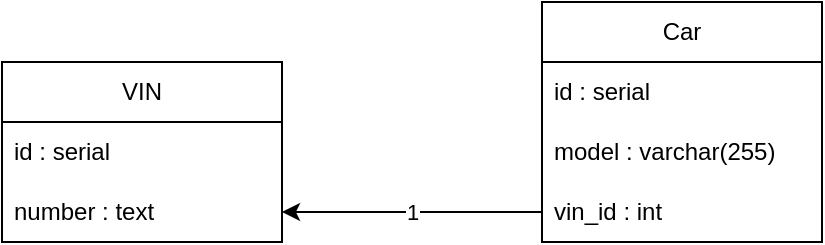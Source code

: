<mxfile version="22.1.22" type="embed">
  <diagram id="C5RBs43oDa-KdzZeNtuy" name="Page-1">
    <mxGraphModel dx="484" dy="277" grid="1" gridSize="10" guides="1" tooltips="1" connect="1" arrows="1" fold="1" page="1" pageScale="1" pageWidth="827" pageHeight="1169" math="0" shadow="0">
      <root>
        <mxCell id="WIyWlLk6GJQsqaUBKTNV-0" />
        <mxCell id="WIyWlLk6GJQsqaUBKTNV-1" parent="WIyWlLk6GJQsqaUBKTNV-0" />
        <mxCell id="LQAXHDSxu1agAO1cO7lD-0" value="Car" style="swimlane;fontStyle=0;childLayout=stackLayout;horizontal=1;startSize=30;horizontalStack=0;resizeParent=1;resizeParentMax=0;resizeLast=0;collapsible=1;marginBottom=0;whiteSpace=wrap;html=1;" parent="WIyWlLk6GJQsqaUBKTNV-1" vertex="1">
          <mxGeometry x="530" y="220" width="140" height="120" as="geometry" />
        </mxCell>
        <mxCell id="LQAXHDSxu1agAO1cO7lD-1" value="id : serial" style="text;strokeColor=none;fillColor=none;align=left;verticalAlign=middle;spacingLeft=4;spacingRight=4;overflow=hidden;points=[[0,0.5],[1,0.5]];portConstraint=eastwest;rotatable=0;whiteSpace=wrap;html=1;" parent="LQAXHDSxu1agAO1cO7lD-0" vertex="1">
          <mxGeometry y="30" width="140" height="30" as="geometry" />
        </mxCell>
        <mxCell id="LQAXHDSxu1agAO1cO7lD-2" value="model : varchar(255)" style="text;strokeColor=none;fillColor=none;align=left;verticalAlign=middle;spacingLeft=4;spacingRight=4;overflow=hidden;points=[[0,0.5],[1,0.5]];portConstraint=eastwest;rotatable=0;whiteSpace=wrap;html=1;" parent="LQAXHDSxu1agAO1cO7lD-0" vertex="1">
          <mxGeometry y="60" width="140" height="30" as="geometry" />
        </mxCell>
        <mxCell id="LQAXHDSxu1agAO1cO7lD-3" value="vin_id : int" style="text;strokeColor=none;fillColor=none;align=left;verticalAlign=middle;spacingLeft=4;spacingRight=4;overflow=hidden;points=[[0,0.5],[1,0.5]];portConstraint=eastwest;rotatable=0;whiteSpace=wrap;html=1;" parent="LQAXHDSxu1agAO1cO7lD-0" vertex="1">
          <mxGeometry y="90" width="140" height="30" as="geometry" />
        </mxCell>
        <mxCell id="LQAXHDSxu1agAO1cO7lD-4" value="VIN" style="swimlane;fontStyle=0;childLayout=stackLayout;horizontal=1;startSize=30;horizontalStack=0;resizeParent=1;resizeParentMax=0;resizeLast=0;collapsible=1;marginBottom=0;whiteSpace=wrap;html=1;" parent="WIyWlLk6GJQsqaUBKTNV-1" vertex="1">
          <mxGeometry x="260" y="250" width="140" height="90" as="geometry" />
        </mxCell>
        <mxCell id="LQAXHDSxu1agAO1cO7lD-5" value="id : serial" style="text;strokeColor=none;fillColor=none;align=left;verticalAlign=middle;spacingLeft=4;spacingRight=4;overflow=hidden;points=[[0,0.5],[1,0.5]];portConstraint=eastwest;rotatable=0;whiteSpace=wrap;html=1;" parent="LQAXHDSxu1agAO1cO7lD-4" vertex="1">
          <mxGeometry y="30" width="140" height="30" as="geometry" />
        </mxCell>
        <mxCell id="LQAXHDSxu1agAO1cO7lD-6" value="number : text" style="text;strokeColor=none;fillColor=none;align=left;verticalAlign=middle;spacingLeft=4;spacingRight=4;overflow=hidden;points=[[0,0.5],[1,0.5]];portConstraint=eastwest;rotatable=0;whiteSpace=wrap;html=1;" parent="LQAXHDSxu1agAO1cO7lD-4" vertex="1">
          <mxGeometry y="60" width="140" height="30" as="geometry" />
        </mxCell>
        <mxCell id="LQAXHDSxu1agAO1cO7lD-9" value="1" style="edgeStyle=orthogonalEdgeStyle;rounded=0;orthogonalLoop=1;jettySize=auto;html=1;exitX=0;exitY=0.5;exitDx=0;exitDy=0;entryX=1;entryY=0.5;entryDx=0;entryDy=0;" parent="WIyWlLk6GJQsqaUBKTNV-1" source="LQAXHDSxu1agAO1cO7lD-3" target="LQAXHDSxu1agAO1cO7lD-6" edge="1">
          <mxGeometry relative="1" as="geometry" />
        </mxCell>
      </root>
    </mxGraphModel>
  </diagram>
</mxfile>
